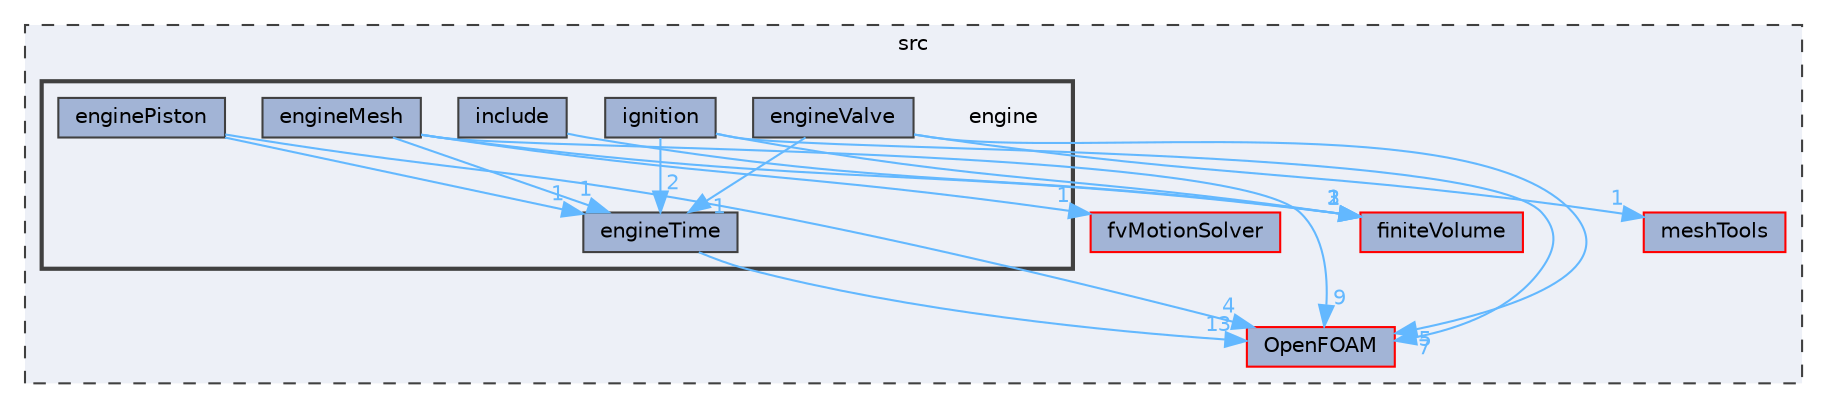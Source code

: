digraph "src/engine"
{
 // LATEX_PDF_SIZE
  bgcolor="transparent";
  edge [fontname=Helvetica,fontsize=10,labelfontname=Helvetica,labelfontsize=10];
  node [fontname=Helvetica,fontsize=10,shape=box,height=0.2,width=0.4];
  compound=true
  subgraph clusterdir_68267d1309a1af8e8297ef4c3efbcdba {
    graph [ bgcolor="#edf0f7", pencolor="grey25", label="src", fontname=Helvetica,fontsize=10 style="filled,dashed", URL="dir_68267d1309a1af8e8297ef4c3efbcdba.html",tooltip=""]
  dir_c5473ff19b20e6ec4dfe5c310b3778a8 [label="OpenFOAM", fillcolor="#a2b4d6", color="red", style="filled", URL="dir_c5473ff19b20e6ec4dfe5c310b3778a8.html",tooltip=""];
  dir_9bd15774b555cf7259a6fa18f99fe99b [label="finiteVolume", fillcolor="#a2b4d6", color="red", style="filled", URL="dir_9bd15774b555cf7259a6fa18f99fe99b.html",tooltip=""];
  dir_ae30ad0bef50cf391b24c614251bb9fd [label="meshTools", fillcolor="#a2b4d6", color="red", style="filled", URL="dir_ae30ad0bef50cf391b24c614251bb9fd.html",tooltip=""];
  dir_f7091aeabaea36e4bb5fe5aa28ecbeff [label="fvMotionSolver", fillcolor="#a2b4d6", color="red", style="filled", URL="dir_f7091aeabaea36e4bb5fe5aa28ecbeff.html",tooltip=""];
  subgraph clusterdir_2052808828190f934b76e979ee65af8a {
    graph [ bgcolor="#edf0f7", pencolor="grey25", label="", fontname=Helvetica,fontsize=10 style="filled,bold", URL="dir_2052808828190f934b76e979ee65af8a.html",tooltip=""]
    dir_2052808828190f934b76e979ee65af8a [shape=plaintext, label="engine"];
  dir_519b65c37d0222dfd330392f4e2f4458 [label="engineMesh", fillcolor="#a2b4d6", color="grey25", style="filled", URL="dir_519b65c37d0222dfd330392f4e2f4458.html",tooltip=""];
  dir_d0502c809bc9b9e57f3876f6a6d80bad [label="enginePiston", fillcolor="#a2b4d6", color="grey25", style="filled", URL="dir_d0502c809bc9b9e57f3876f6a6d80bad.html",tooltip=""];
  dir_b0bd96e4d3043d52ea0ba0fcf8407c96 [label="engineTime", fillcolor="#a2b4d6", color="grey25", style="filled", URL="dir_b0bd96e4d3043d52ea0ba0fcf8407c96.html",tooltip=""];
  dir_f53bf9a0cda6f9af15190e89f67e56ef [label="engineValve", fillcolor="#a2b4d6", color="grey25", style="filled", URL="dir_f53bf9a0cda6f9af15190e89f67e56ef.html",tooltip=""];
  dir_305f17eabaf66d4cabd371aee2d1fdcb [label="ignition", fillcolor="#a2b4d6", color="grey25", style="filled", URL="dir_305f17eabaf66d4cabd371aee2d1fdcb.html",tooltip=""];
  dir_430d0f6a18c473fb91172f8da498d7d9 [label="include", fillcolor="#a2b4d6", color="grey25", style="filled", URL="dir_430d0f6a18c473fb91172f8da498d7d9.html",tooltip=""];
  }
  }
  dir_519b65c37d0222dfd330392f4e2f4458->dir_c5473ff19b20e6ec4dfe5c310b3778a8 [headlabel="9", labeldistance=1.5 headhref="dir_001148_002695.html" href="dir_001148_002695.html" color="steelblue1" fontcolor="steelblue1"];
  dir_519b65c37d0222dfd330392f4e2f4458->dir_b0bd96e4d3043d52ea0ba0fcf8407c96 [headlabel="1", labeldistance=1.5 headhref="dir_001148_001152.html" href="dir_001148_001152.html" color="steelblue1" fontcolor="steelblue1"];
  dir_519b65c37d0222dfd330392f4e2f4458->dir_9bd15774b555cf7259a6fa18f99fe99b [headlabel="3", labeldistance=1.5 headhref="dir_001148_001387.html" href="dir_001148_001387.html" color="steelblue1" fontcolor="steelblue1"];
  dir_519b65c37d0222dfd330392f4e2f4458->dir_f7091aeabaea36e4bb5fe5aa28ecbeff [headlabel="1", labeldistance=1.5 headhref="dir_001148_001553.html" href="dir_001148_001553.html" color="steelblue1" fontcolor="steelblue1"];
  dir_d0502c809bc9b9e57f3876f6a6d80bad->dir_b0bd96e4d3043d52ea0ba0fcf8407c96 [headlabel="1", labeldistance=1.5 headhref="dir_001150_001152.html" href="dir_001150_001152.html" color="steelblue1" fontcolor="steelblue1"];
  dir_d0502c809bc9b9e57f3876f6a6d80bad->dir_c5473ff19b20e6ec4dfe5c310b3778a8 [headlabel="4", labeldistance=1.5 headhref="dir_001150_002695.html" href="dir_001150_002695.html" color="steelblue1" fontcolor="steelblue1"];
  dir_b0bd96e4d3043d52ea0ba0fcf8407c96->dir_c5473ff19b20e6ec4dfe5c310b3778a8 [headlabel="13", labeldistance=1.5 headhref="dir_001152_002695.html" href="dir_001152_002695.html" color="steelblue1" fontcolor="steelblue1"];
  dir_f53bf9a0cda6f9af15190e89f67e56ef->dir_ae30ad0bef50cf391b24c614251bb9fd [headlabel="1", labeldistance=1.5 headhref="dir_001154_002382.html" href="dir_001154_002382.html" color="steelblue1" fontcolor="steelblue1"];
  dir_f53bf9a0cda6f9af15190e89f67e56ef->dir_b0bd96e4d3043d52ea0ba0fcf8407c96 [headlabel="1", labeldistance=1.5 headhref="dir_001154_001152.html" href="dir_001154_001152.html" color="steelblue1" fontcolor="steelblue1"];
  dir_f53bf9a0cda6f9af15190e89f67e56ef->dir_c5473ff19b20e6ec4dfe5c310b3778a8 [headlabel="5", labeldistance=1.5 headhref="dir_001154_002695.html" href="dir_001154_002695.html" color="steelblue1" fontcolor="steelblue1"];
  dir_305f17eabaf66d4cabd371aee2d1fdcb->dir_9bd15774b555cf7259a6fa18f99fe99b [headlabel="2", labeldistance=1.5 headhref="dir_001783_001387.html" href="dir_001783_001387.html" color="steelblue1" fontcolor="steelblue1"];
  dir_305f17eabaf66d4cabd371aee2d1fdcb->dir_b0bd96e4d3043d52ea0ba0fcf8407c96 [headlabel="2", labeldistance=1.5 headhref="dir_001783_001152.html" href="dir_001783_001152.html" color="steelblue1" fontcolor="steelblue1"];
  dir_305f17eabaf66d4cabd371aee2d1fdcb->dir_c5473ff19b20e6ec4dfe5c310b3778a8 [headlabel="7", labeldistance=1.5 headhref="dir_001783_002695.html" href="dir_001783_002695.html" color="steelblue1" fontcolor="steelblue1"];
  dir_430d0f6a18c473fb91172f8da498d7d9->dir_9bd15774b555cf7259a6fa18f99fe99b [headlabel="1", labeldistance=1.5 headhref="dir_001796_001387.html" href="dir_001796_001387.html" color="steelblue1" fontcolor="steelblue1"];
}
